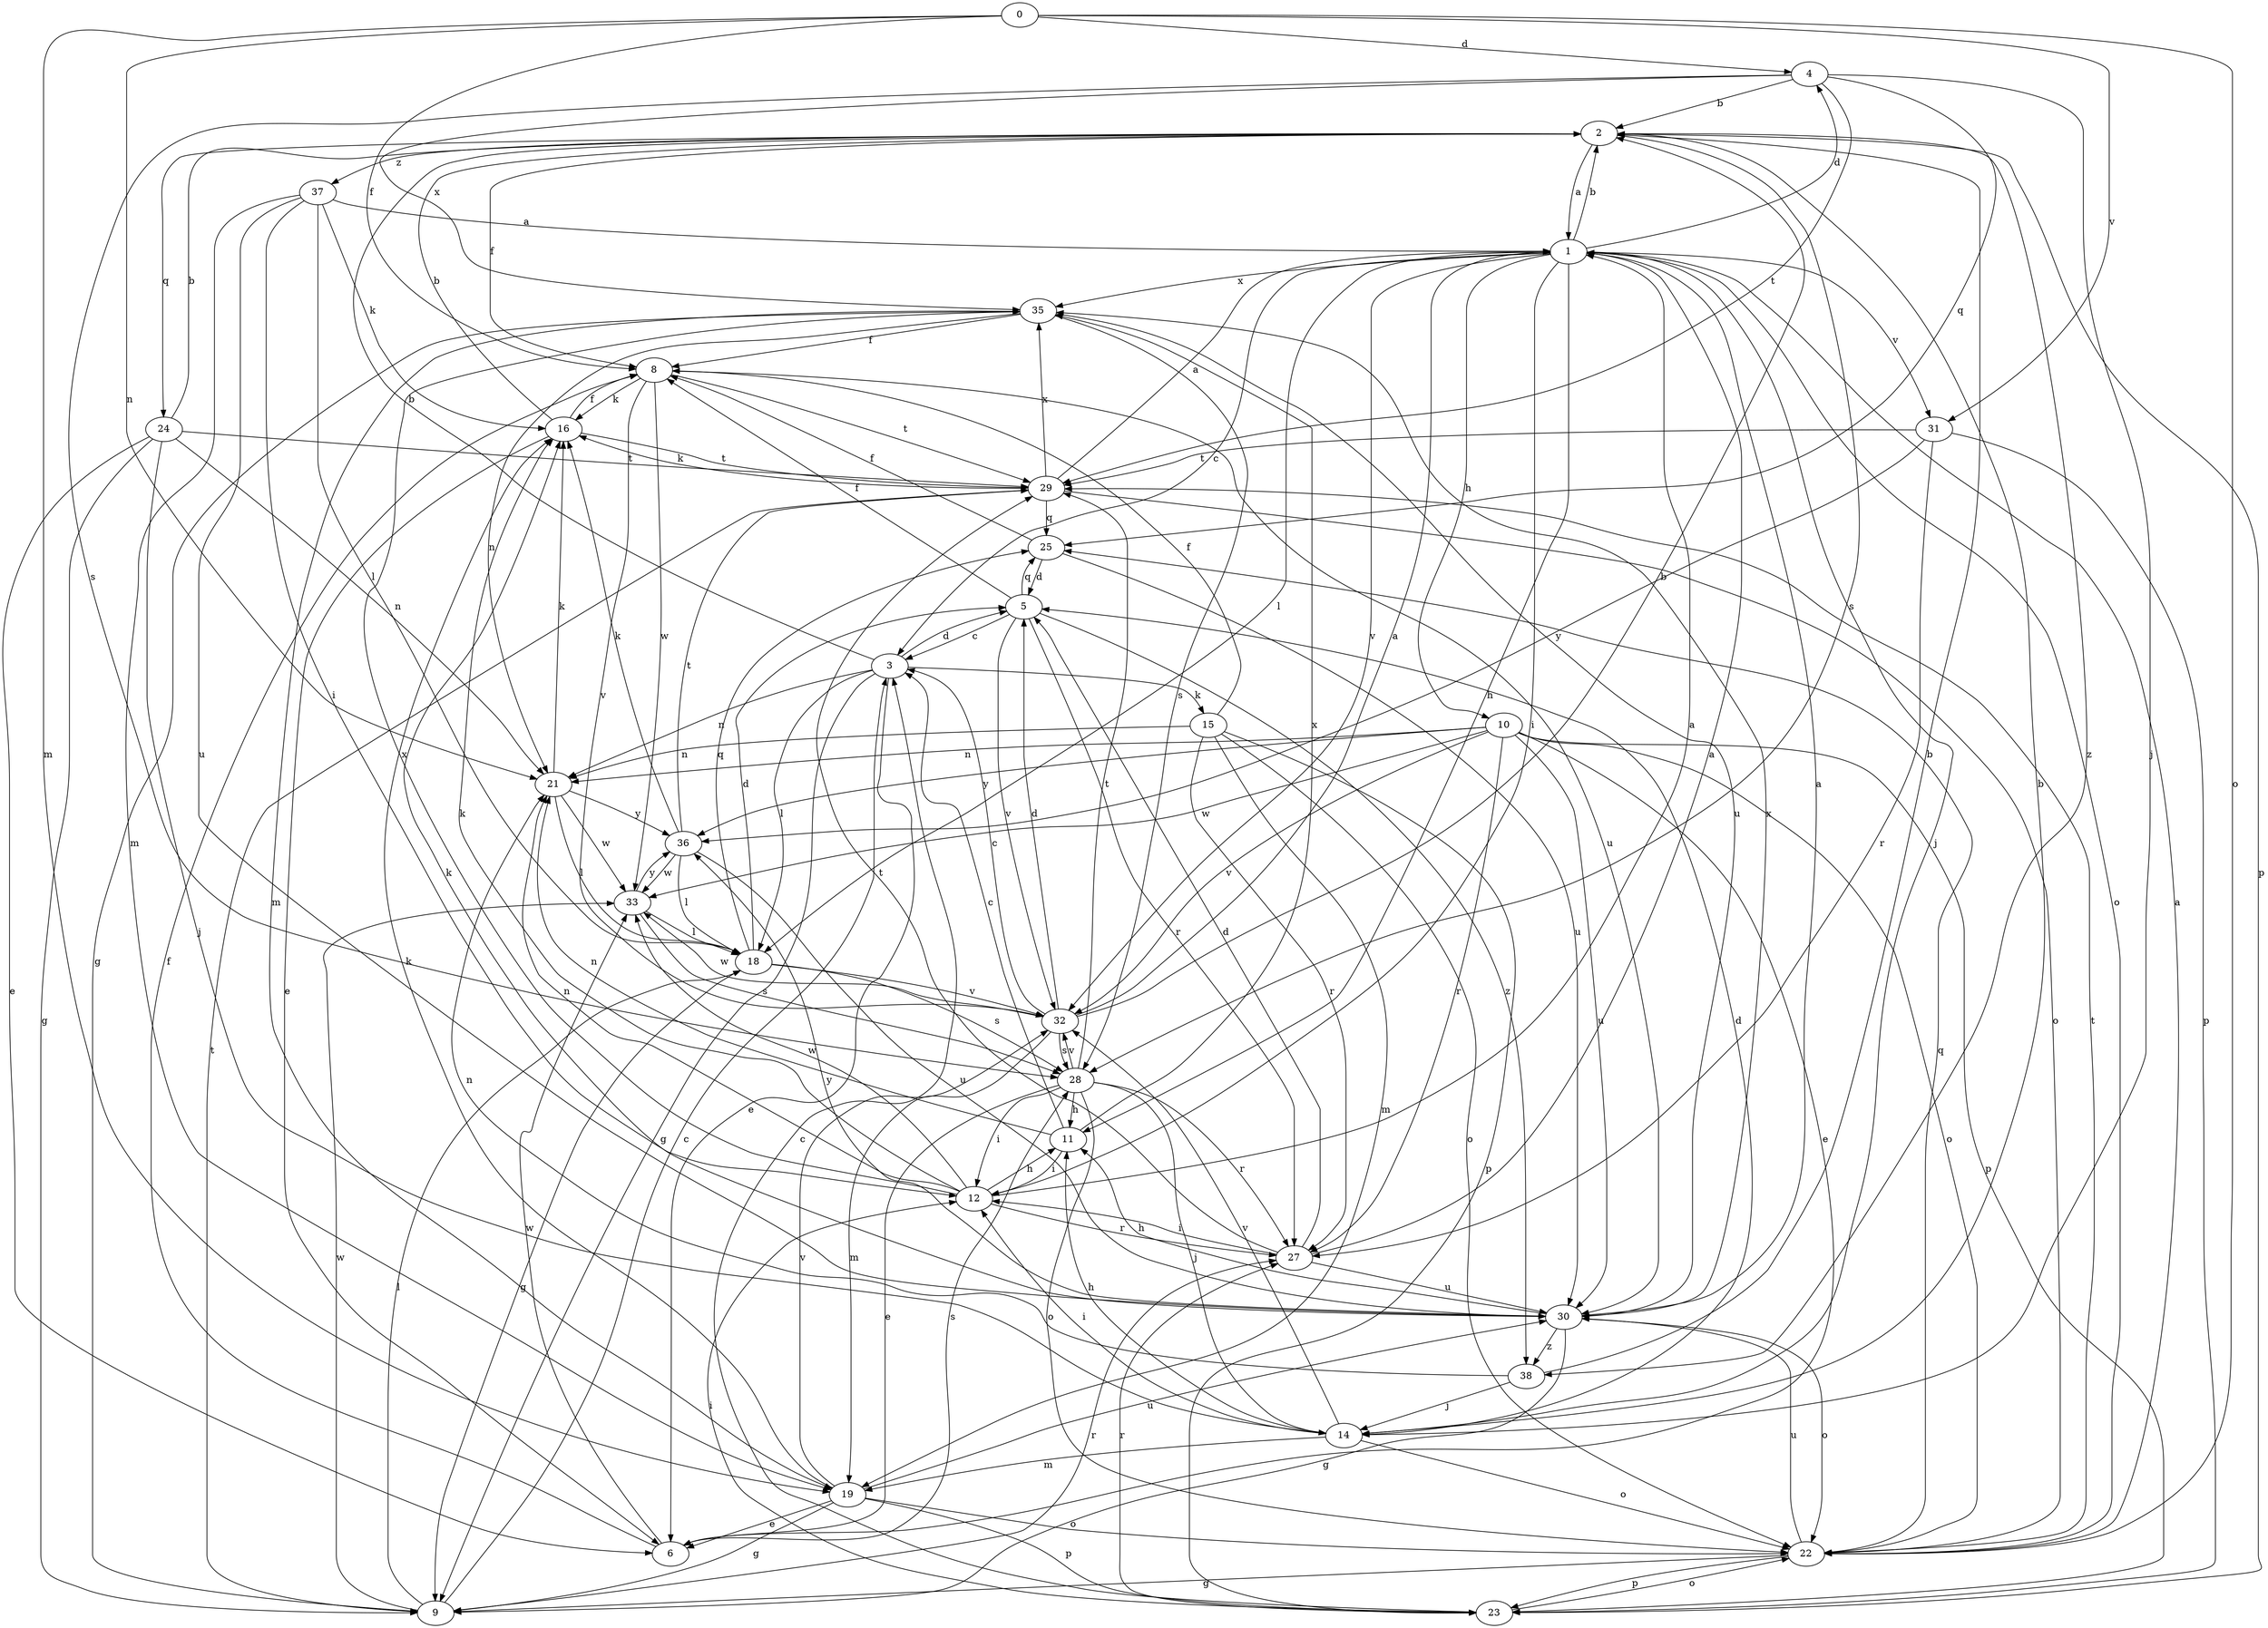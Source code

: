 strict digraph  {
0;
1;
2;
3;
4;
5;
6;
8;
9;
10;
11;
12;
14;
15;
16;
18;
19;
21;
22;
23;
24;
25;
27;
28;
29;
30;
31;
32;
33;
35;
36;
37;
38;
0 -> 4  [label=d];
0 -> 8  [label=f];
0 -> 19  [label=m];
0 -> 21  [label=n];
0 -> 22  [label=o];
0 -> 31  [label=v];
1 -> 2  [label=b];
1 -> 3  [label=c];
1 -> 4  [label=d];
1 -> 10  [label=h];
1 -> 11  [label=h];
1 -> 12  [label=i];
1 -> 14  [label=j];
1 -> 18  [label=l];
1 -> 22  [label=o];
1 -> 31  [label=v];
1 -> 32  [label=v];
1 -> 35  [label=x];
2 -> 1  [label=a];
2 -> 8  [label=f];
2 -> 23  [label=p];
2 -> 24  [label=q];
2 -> 28  [label=s];
2 -> 37  [label=z];
2 -> 38  [label=z];
3 -> 2  [label=b];
3 -> 5  [label=d];
3 -> 6  [label=e];
3 -> 9  [label=g];
3 -> 15  [label=k];
3 -> 18  [label=l];
3 -> 21  [label=n];
4 -> 2  [label=b];
4 -> 14  [label=j];
4 -> 25  [label=q];
4 -> 28  [label=s];
4 -> 29  [label=t];
4 -> 35  [label=x];
5 -> 3  [label=c];
5 -> 8  [label=f];
5 -> 25  [label=q];
5 -> 27  [label=r];
5 -> 32  [label=v];
5 -> 38  [label=z];
6 -> 8  [label=f];
6 -> 28  [label=s];
6 -> 33  [label=w];
8 -> 16  [label=k];
8 -> 29  [label=t];
8 -> 30  [label=u];
8 -> 32  [label=v];
8 -> 33  [label=w];
9 -> 3  [label=c];
9 -> 18  [label=l];
9 -> 27  [label=r];
9 -> 29  [label=t];
9 -> 33  [label=w];
10 -> 6  [label=e];
10 -> 21  [label=n];
10 -> 22  [label=o];
10 -> 23  [label=p];
10 -> 27  [label=r];
10 -> 30  [label=u];
10 -> 32  [label=v];
10 -> 33  [label=w];
10 -> 36  [label=y];
11 -> 3  [label=c];
11 -> 12  [label=i];
11 -> 21  [label=n];
11 -> 35  [label=x];
12 -> 1  [label=a];
12 -> 11  [label=h];
12 -> 16  [label=k];
12 -> 21  [label=n];
12 -> 27  [label=r];
12 -> 33  [label=w];
12 -> 35  [label=x];
14 -> 2  [label=b];
14 -> 5  [label=d];
14 -> 11  [label=h];
14 -> 12  [label=i];
14 -> 19  [label=m];
14 -> 22  [label=o];
14 -> 32  [label=v];
15 -> 8  [label=f];
15 -> 19  [label=m];
15 -> 21  [label=n];
15 -> 22  [label=o];
15 -> 23  [label=p];
15 -> 27  [label=r];
16 -> 2  [label=b];
16 -> 6  [label=e];
16 -> 8  [label=f];
16 -> 29  [label=t];
18 -> 5  [label=d];
18 -> 9  [label=g];
18 -> 25  [label=q];
18 -> 28  [label=s];
18 -> 32  [label=v];
19 -> 6  [label=e];
19 -> 9  [label=g];
19 -> 16  [label=k];
19 -> 22  [label=o];
19 -> 23  [label=p];
19 -> 30  [label=u];
19 -> 32  [label=v];
21 -> 16  [label=k];
21 -> 18  [label=l];
21 -> 33  [label=w];
21 -> 36  [label=y];
22 -> 1  [label=a];
22 -> 9  [label=g];
22 -> 23  [label=p];
22 -> 25  [label=q];
22 -> 29  [label=t];
22 -> 30  [label=u];
23 -> 3  [label=c];
23 -> 12  [label=i];
23 -> 22  [label=o];
23 -> 27  [label=r];
24 -> 2  [label=b];
24 -> 6  [label=e];
24 -> 9  [label=g];
24 -> 14  [label=j];
24 -> 21  [label=n];
24 -> 29  [label=t];
25 -> 5  [label=d];
25 -> 8  [label=f];
25 -> 30  [label=u];
27 -> 1  [label=a];
27 -> 5  [label=d];
27 -> 12  [label=i];
27 -> 29  [label=t];
27 -> 30  [label=u];
28 -> 6  [label=e];
28 -> 11  [label=h];
28 -> 12  [label=i];
28 -> 14  [label=j];
28 -> 22  [label=o];
28 -> 27  [label=r];
28 -> 29  [label=t];
28 -> 32  [label=v];
29 -> 1  [label=a];
29 -> 16  [label=k];
29 -> 22  [label=o];
29 -> 25  [label=q];
29 -> 35  [label=x];
30 -> 1  [label=a];
30 -> 9  [label=g];
30 -> 11  [label=h];
30 -> 16  [label=k];
30 -> 22  [label=o];
30 -> 35  [label=x];
30 -> 36  [label=y];
30 -> 38  [label=z];
31 -> 23  [label=p];
31 -> 27  [label=r];
31 -> 29  [label=t];
31 -> 36  [label=y];
32 -> 1  [label=a];
32 -> 2  [label=b];
32 -> 3  [label=c];
32 -> 5  [label=d];
32 -> 19  [label=m];
32 -> 28  [label=s];
32 -> 33  [label=w];
33 -> 18  [label=l];
33 -> 28  [label=s];
33 -> 36  [label=y];
35 -> 8  [label=f];
35 -> 9  [label=g];
35 -> 19  [label=m];
35 -> 21  [label=n];
35 -> 28  [label=s];
35 -> 30  [label=u];
36 -> 16  [label=k];
36 -> 18  [label=l];
36 -> 29  [label=t];
36 -> 30  [label=u];
36 -> 33  [label=w];
37 -> 1  [label=a];
37 -> 12  [label=i];
37 -> 16  [label=k];
37 -> 18  [label=l];
37 -> 19  [label=m];
37 -> 30  [label=u];
38 -> 2  [label=b];
38 -> 14  [label=j];
38 -> 21  [label=n];
}
